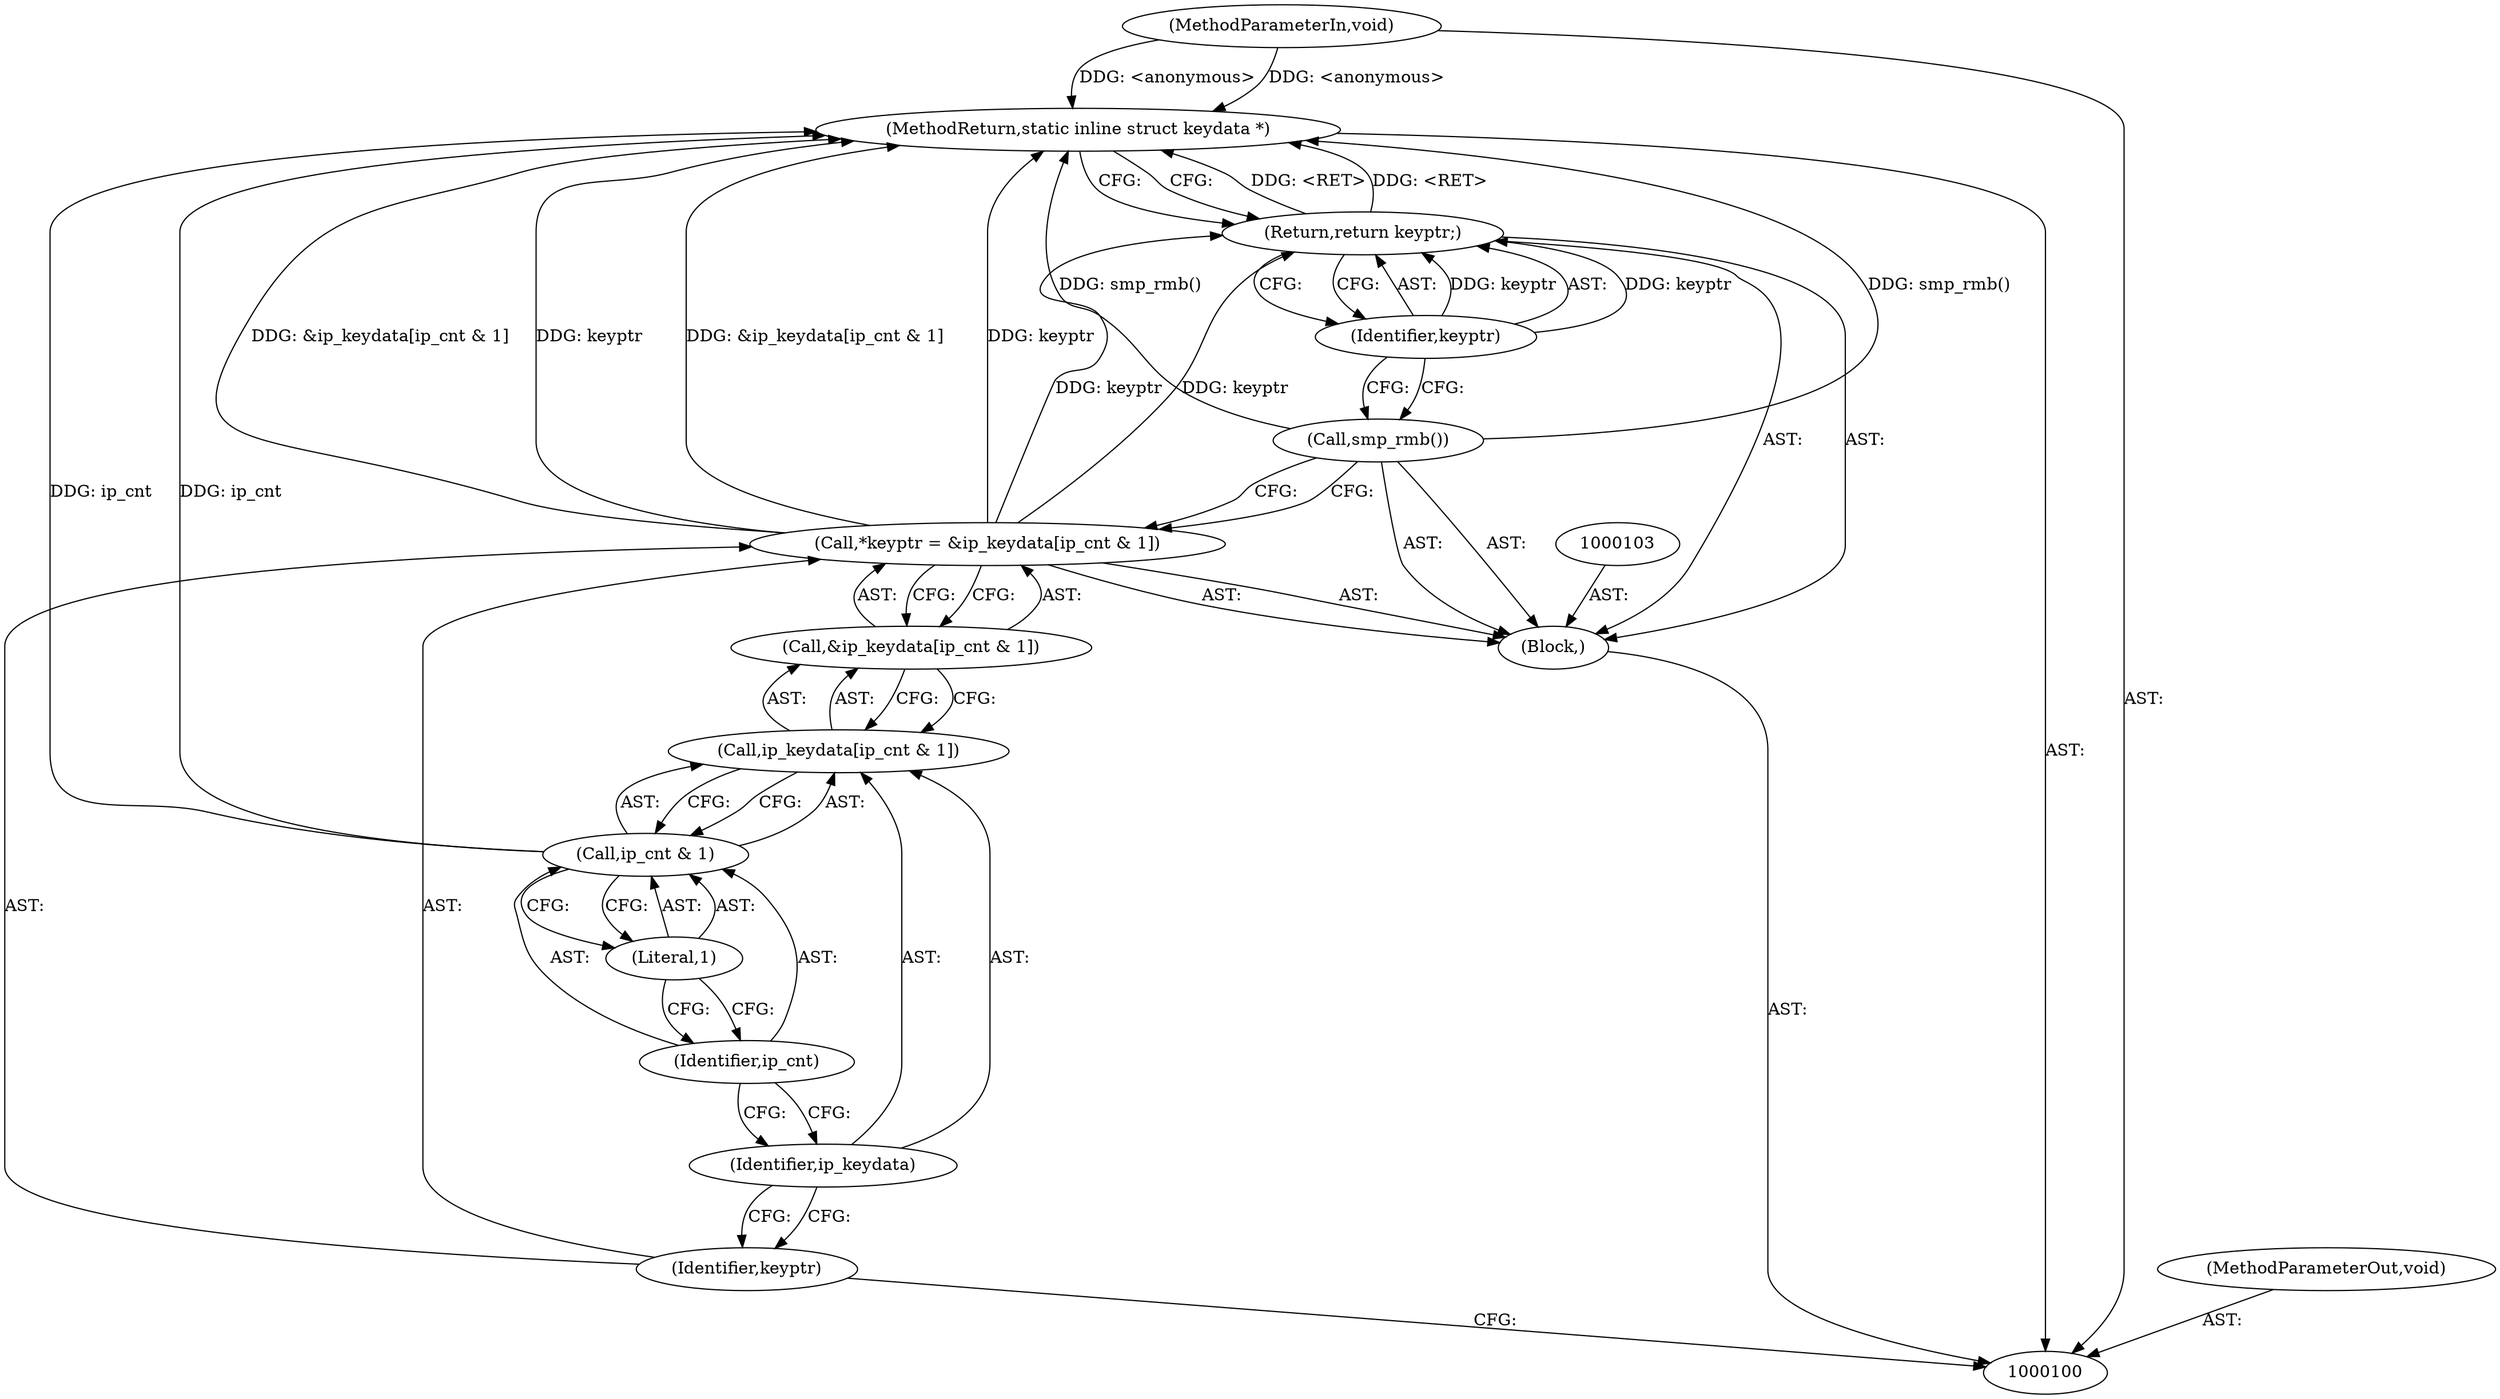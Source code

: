 digraph "1_linux_6e5714eaf77d79ae1c8b47e3e040ff5411b717ec" {
"1000115" [label="(MethodReturn,static inline struct keydata *)"];
"1000101" [label="(MethodParameterIn,void)"];
"1000144" [label="(MethodParameterOut,void)"];
"1000102" [label="(Block,)"];
"1000104" [label="(Call,*keyptr = &ip_keydata[ip_cnt & 1])"];
"1000105" [label="(Identifier,keyptr)"];
"1000106" [label="(Call,&ip_keydata[ip_cnt & 1])"];
"1000107" [label="(Call,ip_keydata[ip_cnt & 1])"];
"1000108" [label="(Identifier,ip_keydata)"];
"1000109" [label="(Call,ip_cnt & 1)"];
"1000110" [label="(Identifier,ip_cnt)"];
"1000111" [label="(Literal,1)"];
"1000112" [label="(Call,smp_rmb())"];
"1000113" [label="(Return,return keyptr;)"];
"1000114" [label="(Identifier,keyptr)"];
"1000115" -> "1000100"  [label="AST: "];
"1000115" -> "1000113"  [label="CFG: "];
"1000104" -> "1000115"  [label="DDG: keyptr"];
"1000104" -> "1000115"  [label="DDG: &ip_keydata[ip_cnt & 1]"];
"1000112" -> "1000115"  [label="DDG: smp_rmb()"];
"1000101" -> "1000115"  [label="DDG: <anonymous>"];
"1000109" -> "1000115"  [label="DDG: ip_cnt"];
"1000113" -> "1000115"  [label="DDG: <RET>"];
"1000101" -> "1000100"  [label="AST: "];
"1000101" -> "1000115"  [label="DDG: <anonymous>"];
"1000144" -> "1000100"  [label="AST: "];
"1000102" -> "1000100"  [label="AST: "];
"1000103" -> "1000102"  [label="AST: "];
"1000104" -> "1000102"  [label="AST: "];
"1000112" -> "1000102"  [label="AST: "];
"1000113" -> "1000102"  [label="AST: "];
"1000104" -> "1000102"  [label="AST: "];
"1000104" -> "1000106"  [label="CFG: "];
"1000105" -> "1000104"  [label="AST: "];
"1000106" -> "1000104"  [label="AST: "];
"1000112" -> "1000104"  [label="CFG: "];
"1000104" -> "1000115"  [label="DDG: keyptr"];
"1000104" -> "1000115"  [label="DDG: &ip_keydata[ip_cnt & 1]"];
"1000104" -> "1000113"  [label="DDG: keyptr"];
"1000105" -> "1000104"  [label="AST: "];
"1000105" -> "1000100"  [label="CFG: "];
"1000108" -> "1000105"  [label="CFG: "];
"1000106" -> "1000104"  [label="AST: "];
"1000106" -> "1000107"  [label="CFG: "];
"1000107" -> "1000106"  [label="AST: "];
"1000104" -> "1000106"  [label="CFG: "];
"1000107" -> "1000106"  [label="AST: "];
"1000107" -> "1000109"  [label="CFG: "];
"1000108" -> "1000107"  [label="AST: "];
"1000109" -> "1000107"  [label="AST: "];
"1000106" -> "1000107"  [label="CFG: "];
"1000108" -> "1000107"  [label="AST: "];
"1000108" -> "1000105"  [label="CFG: "];
"1000110" -> "1000108"  [label="CFG: "];
"1000109" -> "1000107"  [label="AST: "];
"1000109" -> "1000111"  [label="CFG: "];
"1000110" -> "1000109"  [label="AST: "];
"1000111" -> "1000109"  [label="AST: "];
"1000107" -> "1000109"  [label="CFG: "];
"1000109" -> "1000115"  [label="DDG: ip_cnt"];
"1000110" -> "1000109"  [label="AST: "];
"1000110" -> "1000108"  [label="CFG: "];
"1000111" -> "1000110"  [label="CFG: "];
"1000111" -> "1000109"  [label="AST: "];
"1000111" -> "1000110"  [label="CFG: "];
"1000109" -> "1000111"  [label="CFG: "];
"1000112" -> "1000102"  [label="AST: "];
"1000112" -> "1000104"  [label="CFG: "];
"1000114" -> "1000112"  [label="CFG: "];
"1000112" -> "1000115"  [label="DDG: smp_rmb()"];
"1000113" -> "1000102"  [label="AST: "];
"1000113" -> "1000114"  [label="CFG: "];
"1000114" -> "1000113"  [label="AST: "];
"1000115" -> "1000113"  [label="CFG: "];
"1000113" -> "1000115"  [label="DDG: <RET>"];
"1000114" -> "1000113"  [label="DDG: keyptr"];
"1000104" -> "1000113"  [label="DDG: keyptr"];
"1000114" -> "1000113"  [label="AST: "];
"1000114" -> "1000112"  [label="CFG: "];
"1000113" -> "1000114"  [label="CFG: "];
"1000114" -> "1000113"  [label="DDG: keyptr"];
}
